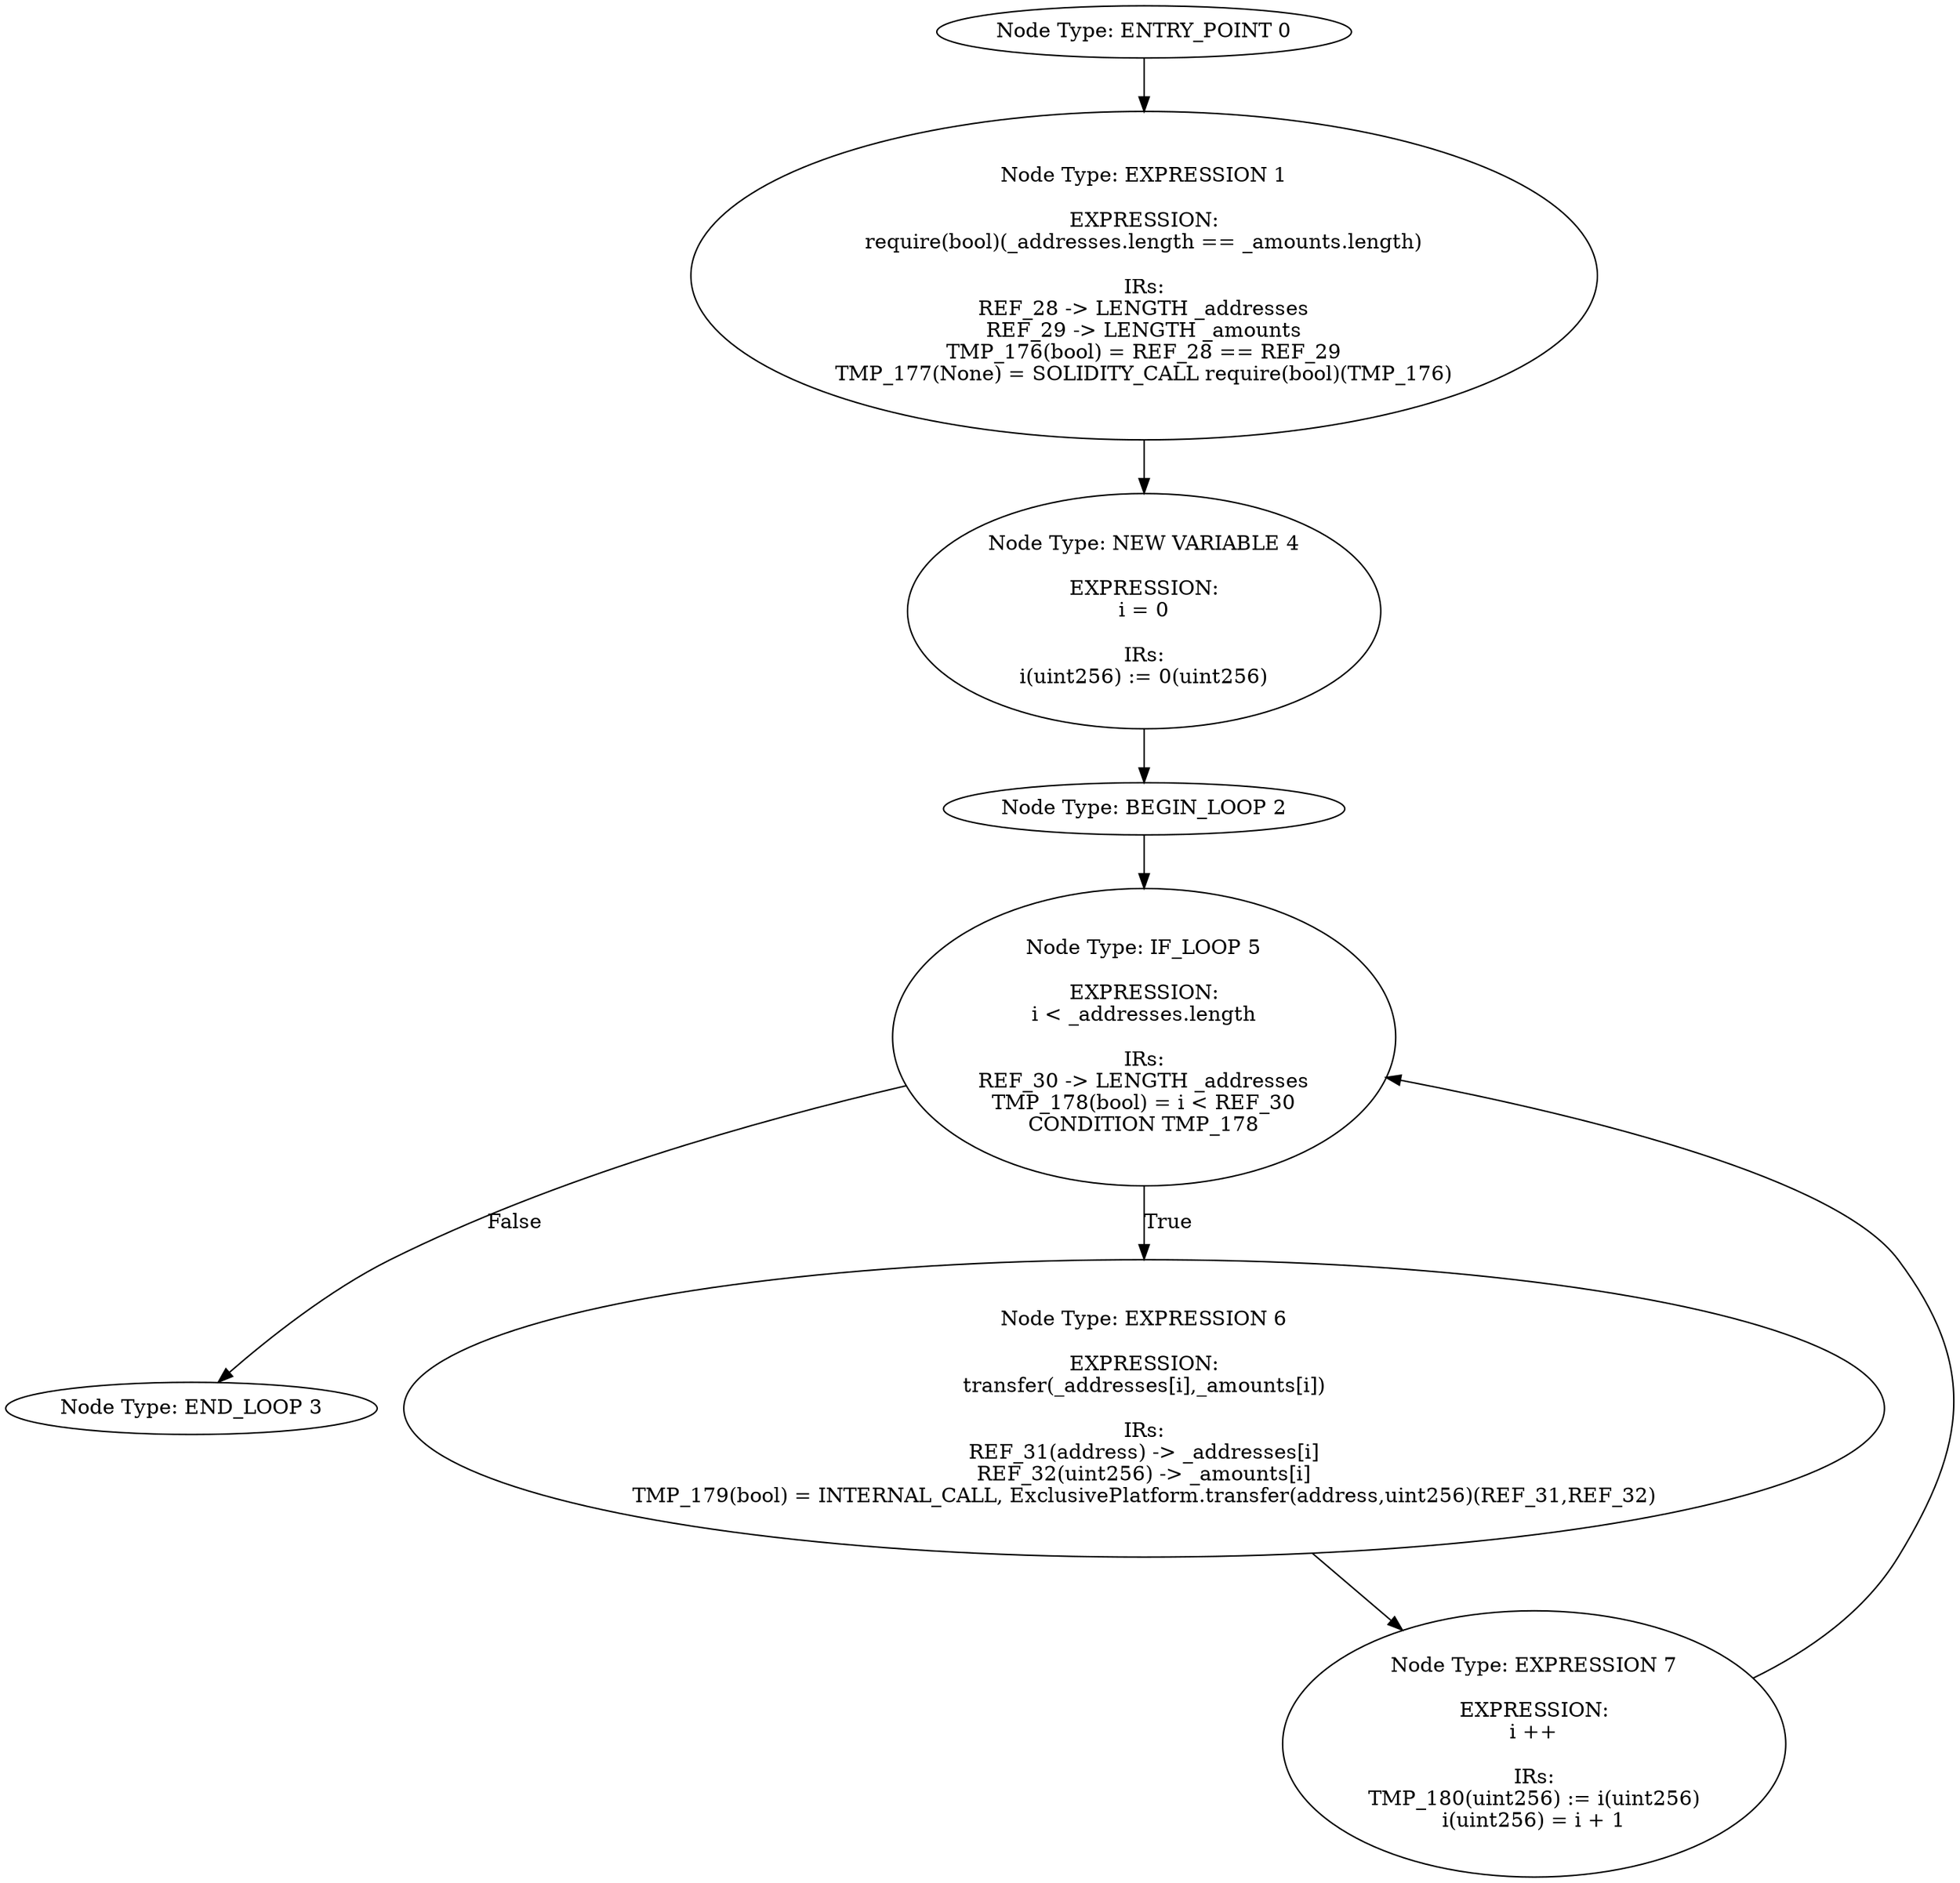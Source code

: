 digraph{
0[label="Node Type: ENTRY_POINT 0
"];
0->1;
1[label="Node Type: EXPRESSION 1

EXPRESSION:
require(bool)(_addresses.length == _amounts.length)

IRs:
REF_28 -> LENGTH _addresses
REF_29 -> LENGTH _amounts
TMP_176(bool) = REF_28 == REF_29
TMP_177(None) = SOLIDITY_CALL require(bool)(TMP_176)"];
1->4;
2[label="Node Type: BEGIN_LOOP 2
"];
2->5;
3[label="Node Type: END_LOOP 3
"];
4[label="Node Type: NEW VARIABLE 4

EXPRESSION:
i = 0

IRs:
i(uint256) := 0(uint256)"];
4->2;
5[label="Node Type: IF_LOOP 5

EXPRESSION:
i < _addresses.length

IRs:
REF_30 -> LENGTH _addresses
TMP_178(bool) = i < REF_30
CONDITION TMP_178"];
5->6[label="True"];
5->3[label="False"];
6[label="Node Type: EXPRESSION 6

EXPRESSION:
transfer(_addresses[i],_amounts[i])

IRs:
REF_31(address) -> _addresses[i]
REF_32(uint256) -> _amounts[i]
TMP_179(bool) = INTERNAL_CALL, ExclusivePlatform.transfer(address,uint256)(REF_31,REF_32)"];
6->7;
7[label="Node Type: EXPRESSION 7

EXPRESSION:
i ++

IRs:
TMP_180(uint256) := i(uint256)
i(uint256) = i + 1"];
7->5;
}
